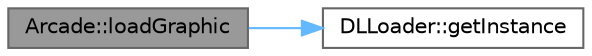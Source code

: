 digraph "Arcade::loadGraphic"
{
 // LATEX_PDF_SIZE
  bgcolor="transparent";
  edge [fontname=Helvetica,fontsize=10,labelfontname=Helvetica,labelfontsize=10];
  node [fontname=Helvetica,fontsize=10,shape=box,height=0.2,width=0.4];
  rankdir="LR";
  Node1 [label="Arcade::loadGraphic",height=0.2,width=0.4,color="gray40", fillcolor="grey60", style="filled", fontcolor="black",tooltip=" "];
  Node1 -> Node2 [color="steelblue1",style="solid"];
  Node2 [label="DLLoader::getInstance",height=0.2,width=0.4,color="grey40", fillcolor="white", style="filled",URL="$classDLLoader.html#a8e7744ea44c22b091837503731fd49e9",tooltip=" "];
}
